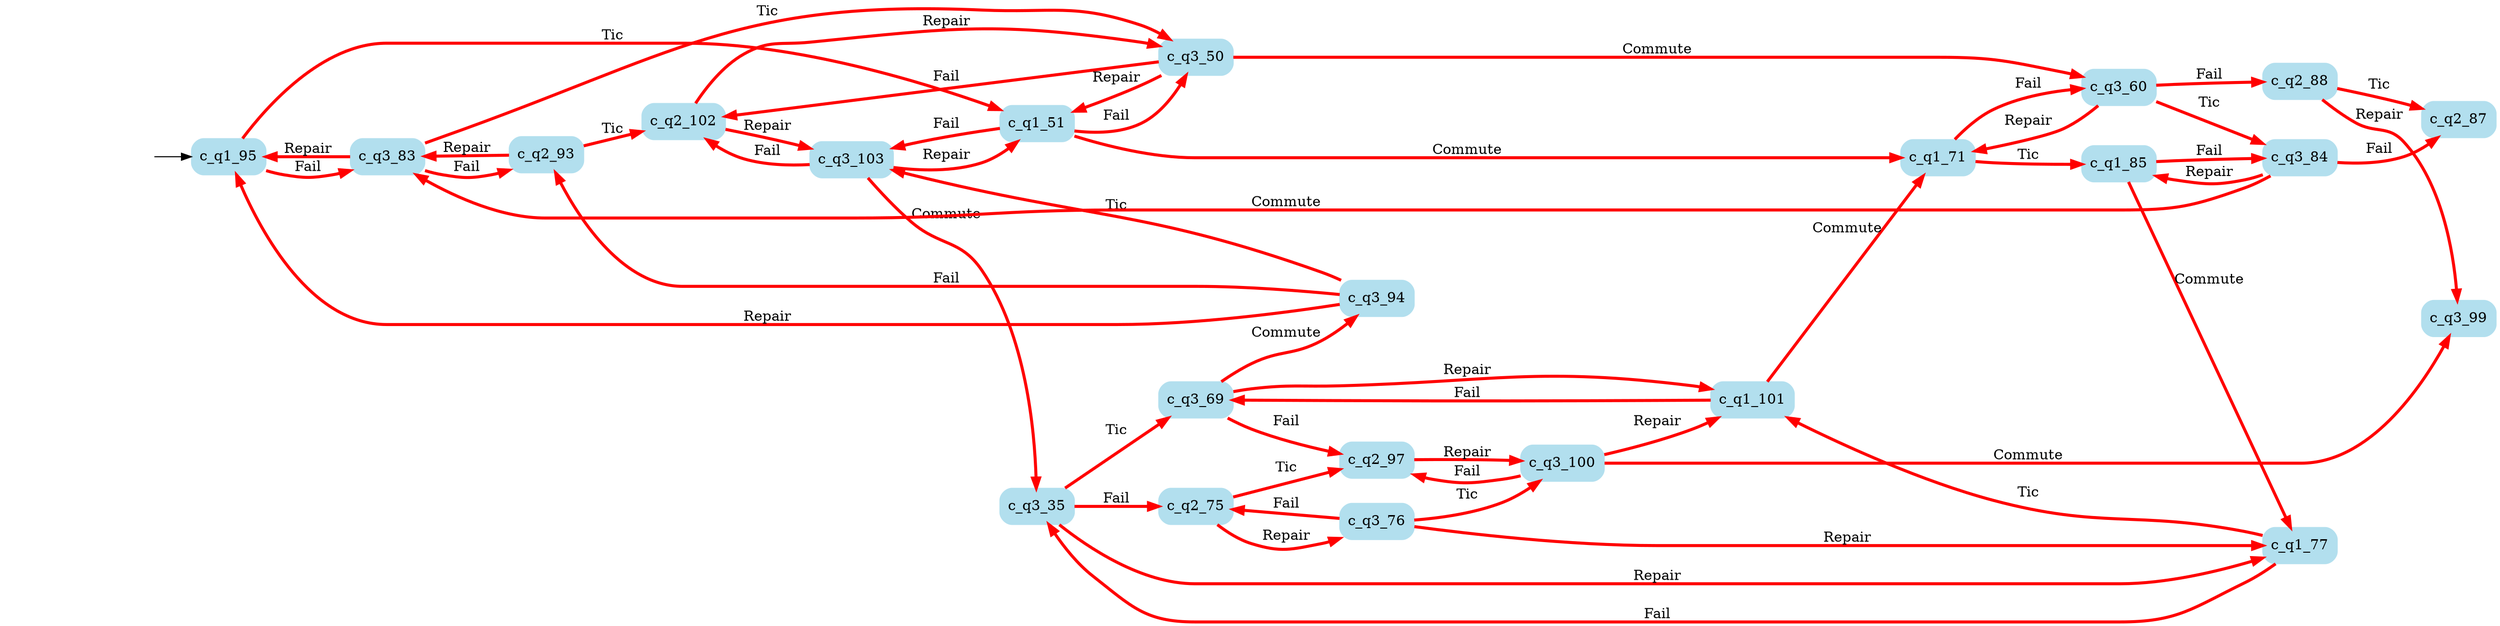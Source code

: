 digraph G {

	rankdir = LR;

	start_c_q1_95[style=invisible];

	node[shape=box, style="rounded, filled", color=lightblue2];

	c_q3_69[label="c_q3_69"];
	c_q3_103[label="c_q3_103"];
	c_q3_94[label="c_q3_94"];
	c_q2_88[label="c_q2_88"];
	c_q1_71[label="c_q1_71"];
	c_q2_87[label="c_q2_87"];
	c_q3_100[label="c_q3_100"];
	c_q2_102[label="c_q2_102"];
	c_q3_76[label="c_q3_76"];
	c_q2_93[label="c_q2_93"];
	c_q3_99[label="c_q3_99"];
	c_q2_97[label="c_q2_97"];
	c_q3_50[label="c_q3_50"];
	c_q2_75[label="c_q2_75"];
	c_q3_83[label="c_q3_83"];
	c_q1_85[label="c_q1_85"];
	c_q1_101[label="c_q1_101"];
	c_q1_51[label="c_q1_51"];
	c_q3_60[label="c_q3_60"];
	c_q3_84[label="c_q3_84"];
	c_q1_77[label="c_q1_77"];
	c_q3_35[label="c_q3_35"];
	c_q1_95[label="c_q1_95"];

	start_c_q1_95 -> c_q1_95;
	c_q1_95 -> c_q1_51[label="Tic", penwidth=3, color=red];
	c_q1_51 -> c_q1_71[label="Commute", penwidth=3, color=red];
	c_q1_51 -> c_q3_103[label="Fail", penwidth=3, color=red];
	c_q2_93 -> c_q2_102[label="Tic", penwidth=3, color=red];
	c_q2_97 -> c_q3_100[label="Repair", penwidth=3, color=red];
	c_q3_83 -> c_q3_50[label="Tic", penwidth=3, color=red];
	c_q3_103 -> c_q3_35[label="Commute", penwidth=3, color=red];
	c_q3_35 -> c_q1_77[label="Repair", penwidth=3, color=red];
	c_q3_103 -> c_q2_102[label="Fail", penwidth=3, color=red];
	c_q3_35 -> c_q2_75[label="Fail", penwidth=3, color=red];
	c_q1_95 -> c_q3_83[label="Fail", penwidth=3, color=red];
	c_q1_51 -> c_q3_50[label="Fail", penwidth=3, color=red];
	c_q1_71 -> c_q1_85[label="Tic", penwidth=3, color=red];
	c_q1_71 -> c_q3_60[label="Fail", penwidth=3, color=red];
	c_q3_103 -> c_q1_51[label="Repair", penwidth=3, color=red];
	c_q3_35 -> c_q3_69[label="Tic", penwidth=3, color=red];
	c_q1_77 -> c_q1_101[label="Tic", penwidth=3, color=red];
	c_q1_77 -> c_q3_35[label="Fail", penwidth=3, color=red];
	c_q2_102 -> c_q3_50[label="Repair", penwidth=3, color=red];
	c_q2_75 -> c_q2_97[label="Tic", penwidth=3, color=red];
	c_q2_75 -> c_q3_76[label="Repair", penwidth=3, color=red];
	c_q3_83 -> c_q2_93[label="Fail", penwidth=3, color=red];
	c_q3_83 -> c_q1_95[label="Repair", penwidth=3, color=red];
	c_q3_50 -> c_q2_102[label="Fail", penwidth=3, color=red];
	c_q3_50 -> c_q3_60[label="Commute", penwidth=3, color=red];
	c_q3_50 -> c_q1_51[label="Repair", penwidth=3, color=red];
	c_q1_85 -> c_q3_84[label="Fail", penwidth=3, color=red];
	c_q1_85 -> c_q1_77[label="Commute", penwidth=3, color=red];
	c_q3_60 -> c_q3_84[label="Tic", penwidth=3, color=red];
	c_q3_60 -> c_q2_88[label="Fail", penwidth=3, color=red];
	c_q3_60 -> c_q1_71[label="Repair", penwidth=3, color=red];
	c_q3_69 -> c_q2_97[label="Fail", penwidth=3, color=red];
	c_q3_69 -> c_q3_94[label="Commute", penwidth=3, color=red];
	c_q3_69 -> c_q1_101[label="Repair", penwidth=3, color=red];
	c_q1_101 -> c_q3_69[label="Fail", penwidth=3, color=red];
	c_q1_101 -> c_q1_71[label="Commute", penwidth=3, color=red];
	c_q3_76 -> c_q3_100[label="Tic", penwidth=3, color=red];
	c_q3_76 -> c_q2_75[label="Fail", penwidth=3, color=red];
	c_q3_76 -> c_q1_77[label="Repair", penwidth=3, color=red];
	c_q2_93 -> c_q3_83[label="Repair", penwidth=3, color=red];
	c_q3_84 -> c_q2_87[label="Fail", penwidth=3, color=red];
	c_q3_84 -> c_q3_83[label="Commute", penwidth=3, color=red];
	c_q3_84 -> c_q1_85[label="Repair", penwidth=3, color=red];
	c_q2_88 -> c_q2_87[label="Tic", penwidth=3, color=red];
	c_q2_88 -> c_q3_99[label="Repair", penwidth=3, color=red];
	c_q3_94 -> c_q3_103[label="Tic", penwidth=3, color=red];
	c_q3_94 -> c_q2_93[label="Fail", penwidth=3, color=red];
	c_q3_94 -> c_q1_95[label="Repair", penwidth=3, color=red];
	c_q3_100 -> c_q2_97[label="Fail", penwidth=3, color=red];
	c_q3_100 -> c_q3_99[label="Commute", penwidth=3, color=red];
	c_q3_100 -> c_q1_101[label="Repair", penwidth=3, color=red];
	c_q2_102 -> c_q3_103[label="Repair", penwidth=3, color=red];

}